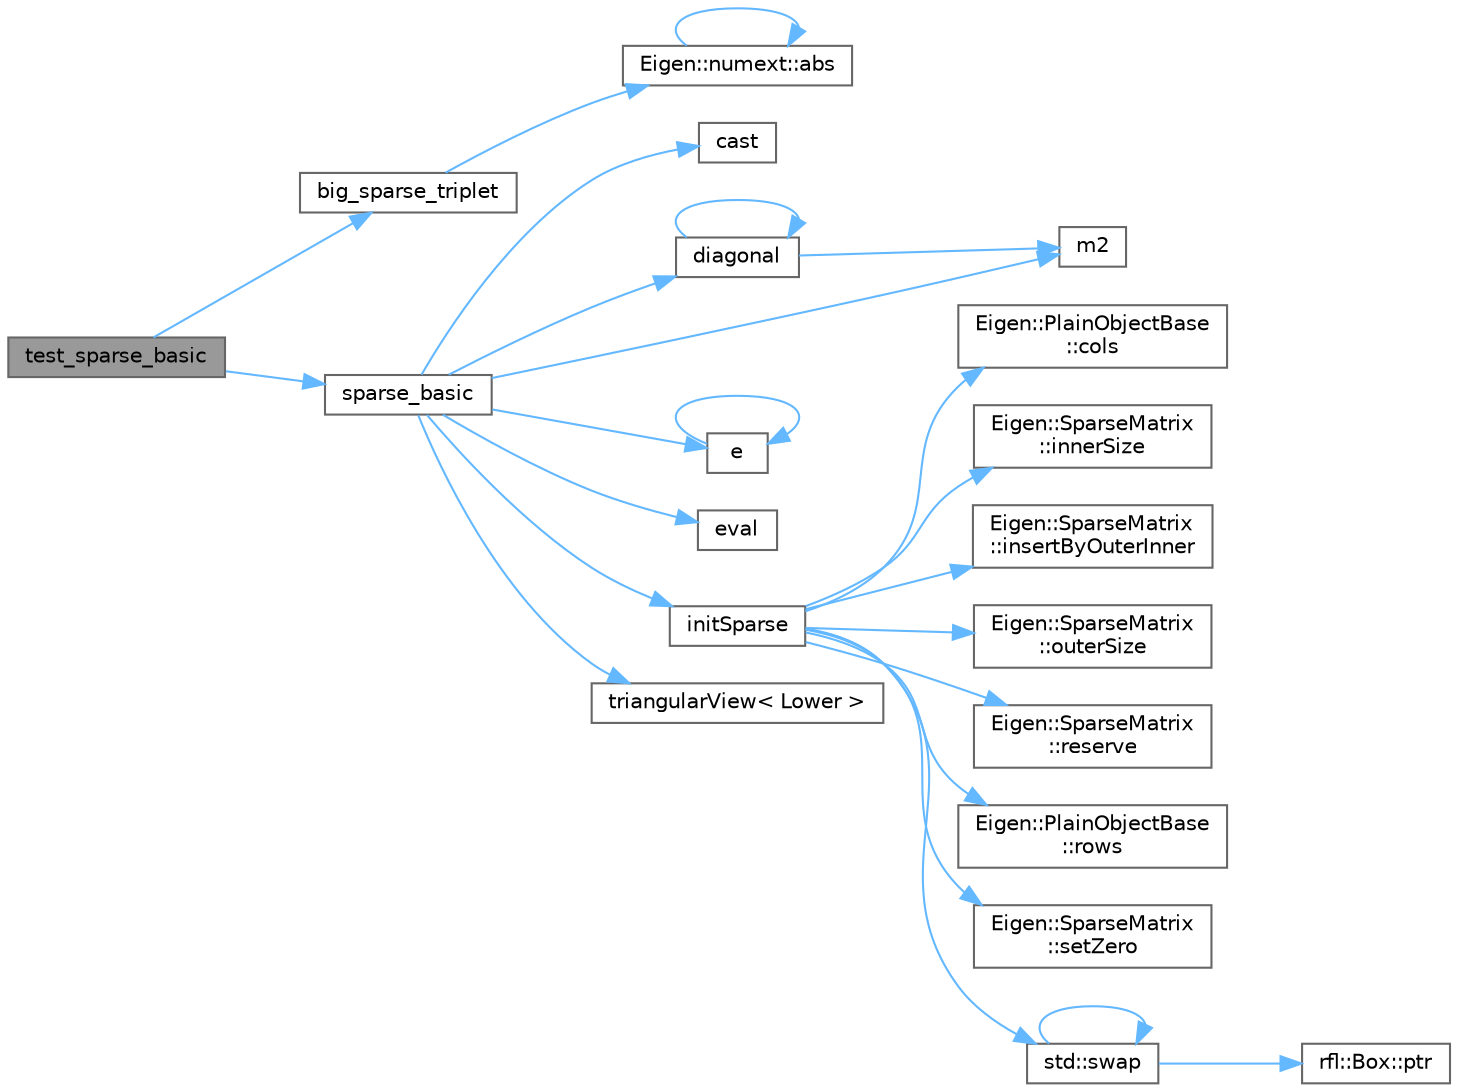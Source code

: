 digraph "test_sparse_basic"
{
 // LATEX_PDF_SIZE
  bgcolor="transparent";
  edge [fontname=Helvetica,fontsize=10,labelfontname=Helvetica,labelfontsize=10];
  node [fontname=Helvetica,fontsize=10,shape=box,height=0.2,width=0.4];
  rankdir="LR";
  Node1 [id="Node000001",label="test_sparse_basic",height=0.2,width=0.4,color="gray40", fillcolor="grey60", style="filled", fontcolor="black",tooltip=" "];
  Node1 -> Node2 [id="edge1_Node000001_Node000002",color="steelblue1",style="solid",tooltip=" "];
  Node2 [id="Node000002",label="big_sparse_triplet",height=0.2,width=0.4,color="grey40", fillcolor="white", style="filled",URL="$sparse__basic_8cpp.html#afdad66b45394c6d787594e440669b5ca",tooltip=" "];
  Node2 -> Node3 [id="edge2_Node000002_Node000003",color="steelblue1",style="solid",tooltip=" "];
  Node3 [id="Node000003",label="Eigen::numext::abs",height=0.2,width=0.4,color="grey40", fillcolor="white", style="filled",URL="$namespace_eigen_1_1numext.html#ac09cd9261a50a46dd4937868020c7c45",tooltip=" "];
  Node3 -> Node3 [id="edge3_Node000003_Node000003",color="steelblue1",style="solid",tooltip=" "];
  Node1 -> Node4 [id="edge4_Node000001_Node000004",color="steelblue1",style="solid",tooltip=" "];
  Node4 [id="Node000004",label="sparse_basic",height=0.2,width=0.4,color="grey40", fillcolor="white", style="filled",URL="$sparse__basic_8cpp.html#a8f73af6cfc697020f8588d00258e6643",tooltip=" "];
  Node4 -> Node5 [id="edge5_Node000004_Node000005",color="steelblue1",style="solid",tooltip=" "];
  Node5 [id="Node000005",label="cast",height=0.2,width=0.4,color="grey40", fillcolor="white", style="filled",URL="$_common_cwise_unary_ops_8h.html#aa89d007196125d10fa7d6e19811aca05",tooltip=" "];
  Node4 -> Node6 [id="edge6_Node000004_Node000006",color="steelblue1",style="solid",tooltip=" "];
  Node6 [id="Node000006",label="diagonal",height=0.2,width=0.4,color="grey40", fillcolor="white", style="filled",URL="$diagonal_8cpp.html#a92340af6dbaaba622e275be130b27f4b",tooltip=" "];
  Node6 -> Node6 [id="edge7_Node000006_Node000006",color="steelblue1",style="solid",tooltip=" "];
  Node6 -> Node7 [id="edge8_Node000006_Node000007",color="steelblue1",style="solid",tooltip=" "];
  Node7 [id="Node000007",label="m2",height=0.2,width=0.4,color="grey40", fillcolor="white", style="filled",URL="$_tutorial___map__using_8cpp.html#ab3a01b595d22393ace0d30d5fa299f76",tooltip=" "];
  Node4 -> Node8 [id="edge9_Node000004_Node000008",color="steelblue1",style="solid",tooltip=" "];
  Node8 [id="Node000008",label="e",height=0.2,width=0.4,color="grey40", fillcolor="white", style="filled",URL="$_cwise__array__power__array_8cpp.html#a9cb86ff854760bf91a154f2724a9101d",tooltip=" "];
  Node8 -> Node8 [id="edge10_Node000008_Node000008",color="steelblue1",style="solid",tooltip=" "];
  Node4 -> Node9 [id="edge11_Node000004_Node000009",color="steelblue1",style="solid",tooltip=" "];
  Node9 [id="Node000009",label="eval",height=0.2,width=0.4,color="grey40", fillcolor="white", style="filled",URL="$sparse__permutations_8cpp.html#abf03ad46cd5db5b4eabad69a86a13a6c",tooltip=" "];
  Node4 -> Node10 [id="edge12_Node000004_Node000010",color="steelblue1",style="solid",tooltip=" "];
  Node10 [id="Node000010",label="initSparse",height=0.2,width=0.4,color="grey40", fillcolor="white", style="filled",URL="$sparse_8h.html#a3ba4abd21a1ace3122406c3b3b27fc5b",tooltip=" "];
  Node10 -> Node11 [id="edge13_Node000010_Node000011",color="steelblue1",style="solid",tooltip=" "];
  Node11 [id="Node000011",label="Eigen::PlainObjectBase\l::cols",height=0.2,width=0.4,color="grey40", fillcolor="white", style="filled",URL="$class_eigen_1_1_plain_object_base.html#a10b8b33b7587da564415561aa246f78f",tooltip=" "];
  Node10 -> Node12 [id="edge14_Node000010_Node000012",color="steelblue1",style="solid",tooltip=" "];
  Node12 [id="Node000012",label="Eigen::SparseMatrix\l::innerSize",height=0.2,width=0.4,color="grey40", fillcolor="white", style="filled",URL="$class_eigen_1_1_sparse_matrix.html#a0f42824d4a06ee1d1f6afbc4551c5896",tooltip=" "];
  Node10 -> Node13 [id="edge15_Node000010_Node000013",color="steelblue1",style="solid",tooltip=" "];
  Node13 [id="Node000013",label="Eigen::SparseMatrix\l::insertByOuterInner",height=0.2,width=0.4,color="grey40", fillcolor="white", style="filled",URL="$class_eigen_1_1_sparse_matrix.html#acb1508292a88a951943c98b314782909",tooltip=" "];
  Node10 -> Node14 [id="edge16_Node000010_Node000014",color="steelblue1",style="solid",tooltip=" "];
  Node14 [id="Node000014",label="Eigen::SparseMatrix\l::outerSize",height=0.2,width=0.4,color="grey40", fillcolor="white", style="filled",URL="$class_eigen_1_1_sparse_matrix.html#a4e5f706cfae14d2eaec1ea1e234905f1",tooltip=" "];
  Node10 -> Node15 [id="edge17_Node000010_Node000015",color="steelblue1",style="solid",tooltip=" "];
  Node15 [id="Node000015",label="Eigen::SparseMatrix\l::reserve",height=0.2,width=0.4,color="grey40", fillcolor="white", style="filled",URL="$class_eigen_1_1_sparse_matrix.html#a1518e58ac49bed0e2385b722a034f7d3",tooltip=" "];
  Node10 -> Node16 [id="edge18_Node000010_Node000016",color="steelblue1",style="solid",tooltip=" "];
  Node16 [id="Node000016",label="Eigen::PlainObjectBase\l::rows",height=0.2,width=0.4,color="grey40", fillcolor="white", style="filled",URL="$class_eigen_1_1_plain_object_base.html#aba7a925ce36c08ba2a08c90086f34718",tooltip=" "];
  Node10 -> Node17 [id="edge19_Node000010_Node000017",color="steelblue1",style="solid",tooltip=" "];
  Node17 [id="Node000017",label="Eigen::SparseMatrix\l::setZero",height=0.2,width=0.4,color="grey40", fillcolor="white", style="filled",URL="$class_eigen_1_1_sparse_matrix.html#ad3c7416090f913e8685523cb3ab7c2f7",tooltip=" "];
  Node10 -> Node18 [id="edge20_Node000010_Node000018",color="steelblue1",style="solid",tooltip=" "];
  Node18 [id="Node000018",label="std::swap",height=0.2,width=0.4,color="grey40", fillcolor="white", style="filled",URL="$namespacestd.html#a3acbe51b6415e9284430194bf04944e1",tooltip=" "];
  Node18 -> Node19 [id="edge21_Node000018_Node000019",color="steelblue1",style="solid",tooltip=" "];
  Node19 [id="Node000019",label="rfl::Box::ptr",height=0.2,width=0.4,color="grey40", fillcolor="white", style="filled",URL="$classrfl_1_1_box.html#a2edf048a6e6bea174db329e6ce7cf3df",tooltip="Returns the underlying unique_ptr"];
  Node18 -> Node18 [id="edge22_Node000018_Node000018",color="steelblue1",style="solid",tooltip=" "];
  Node4 -> Node7 [id="edge23_Node000004_Node000007",color="steelblue1",style="solid",tooltip=" "];
  Node4 -> Node20 [id="edge24_Node000004_Node000020",color="steelblue1",style="solid",tooltip=" "];
  Node20 [id="Node000020",label="triangularView\< Lower \>",height=0.2,width=0.4,color="grey40", fillcolor="white", style="filled",URL="$eigen-3_83_87_2lapack_2cholesky_8cpp.html#accba35e157cff07f839ca4634f76c472",tooltip=" "];
}
